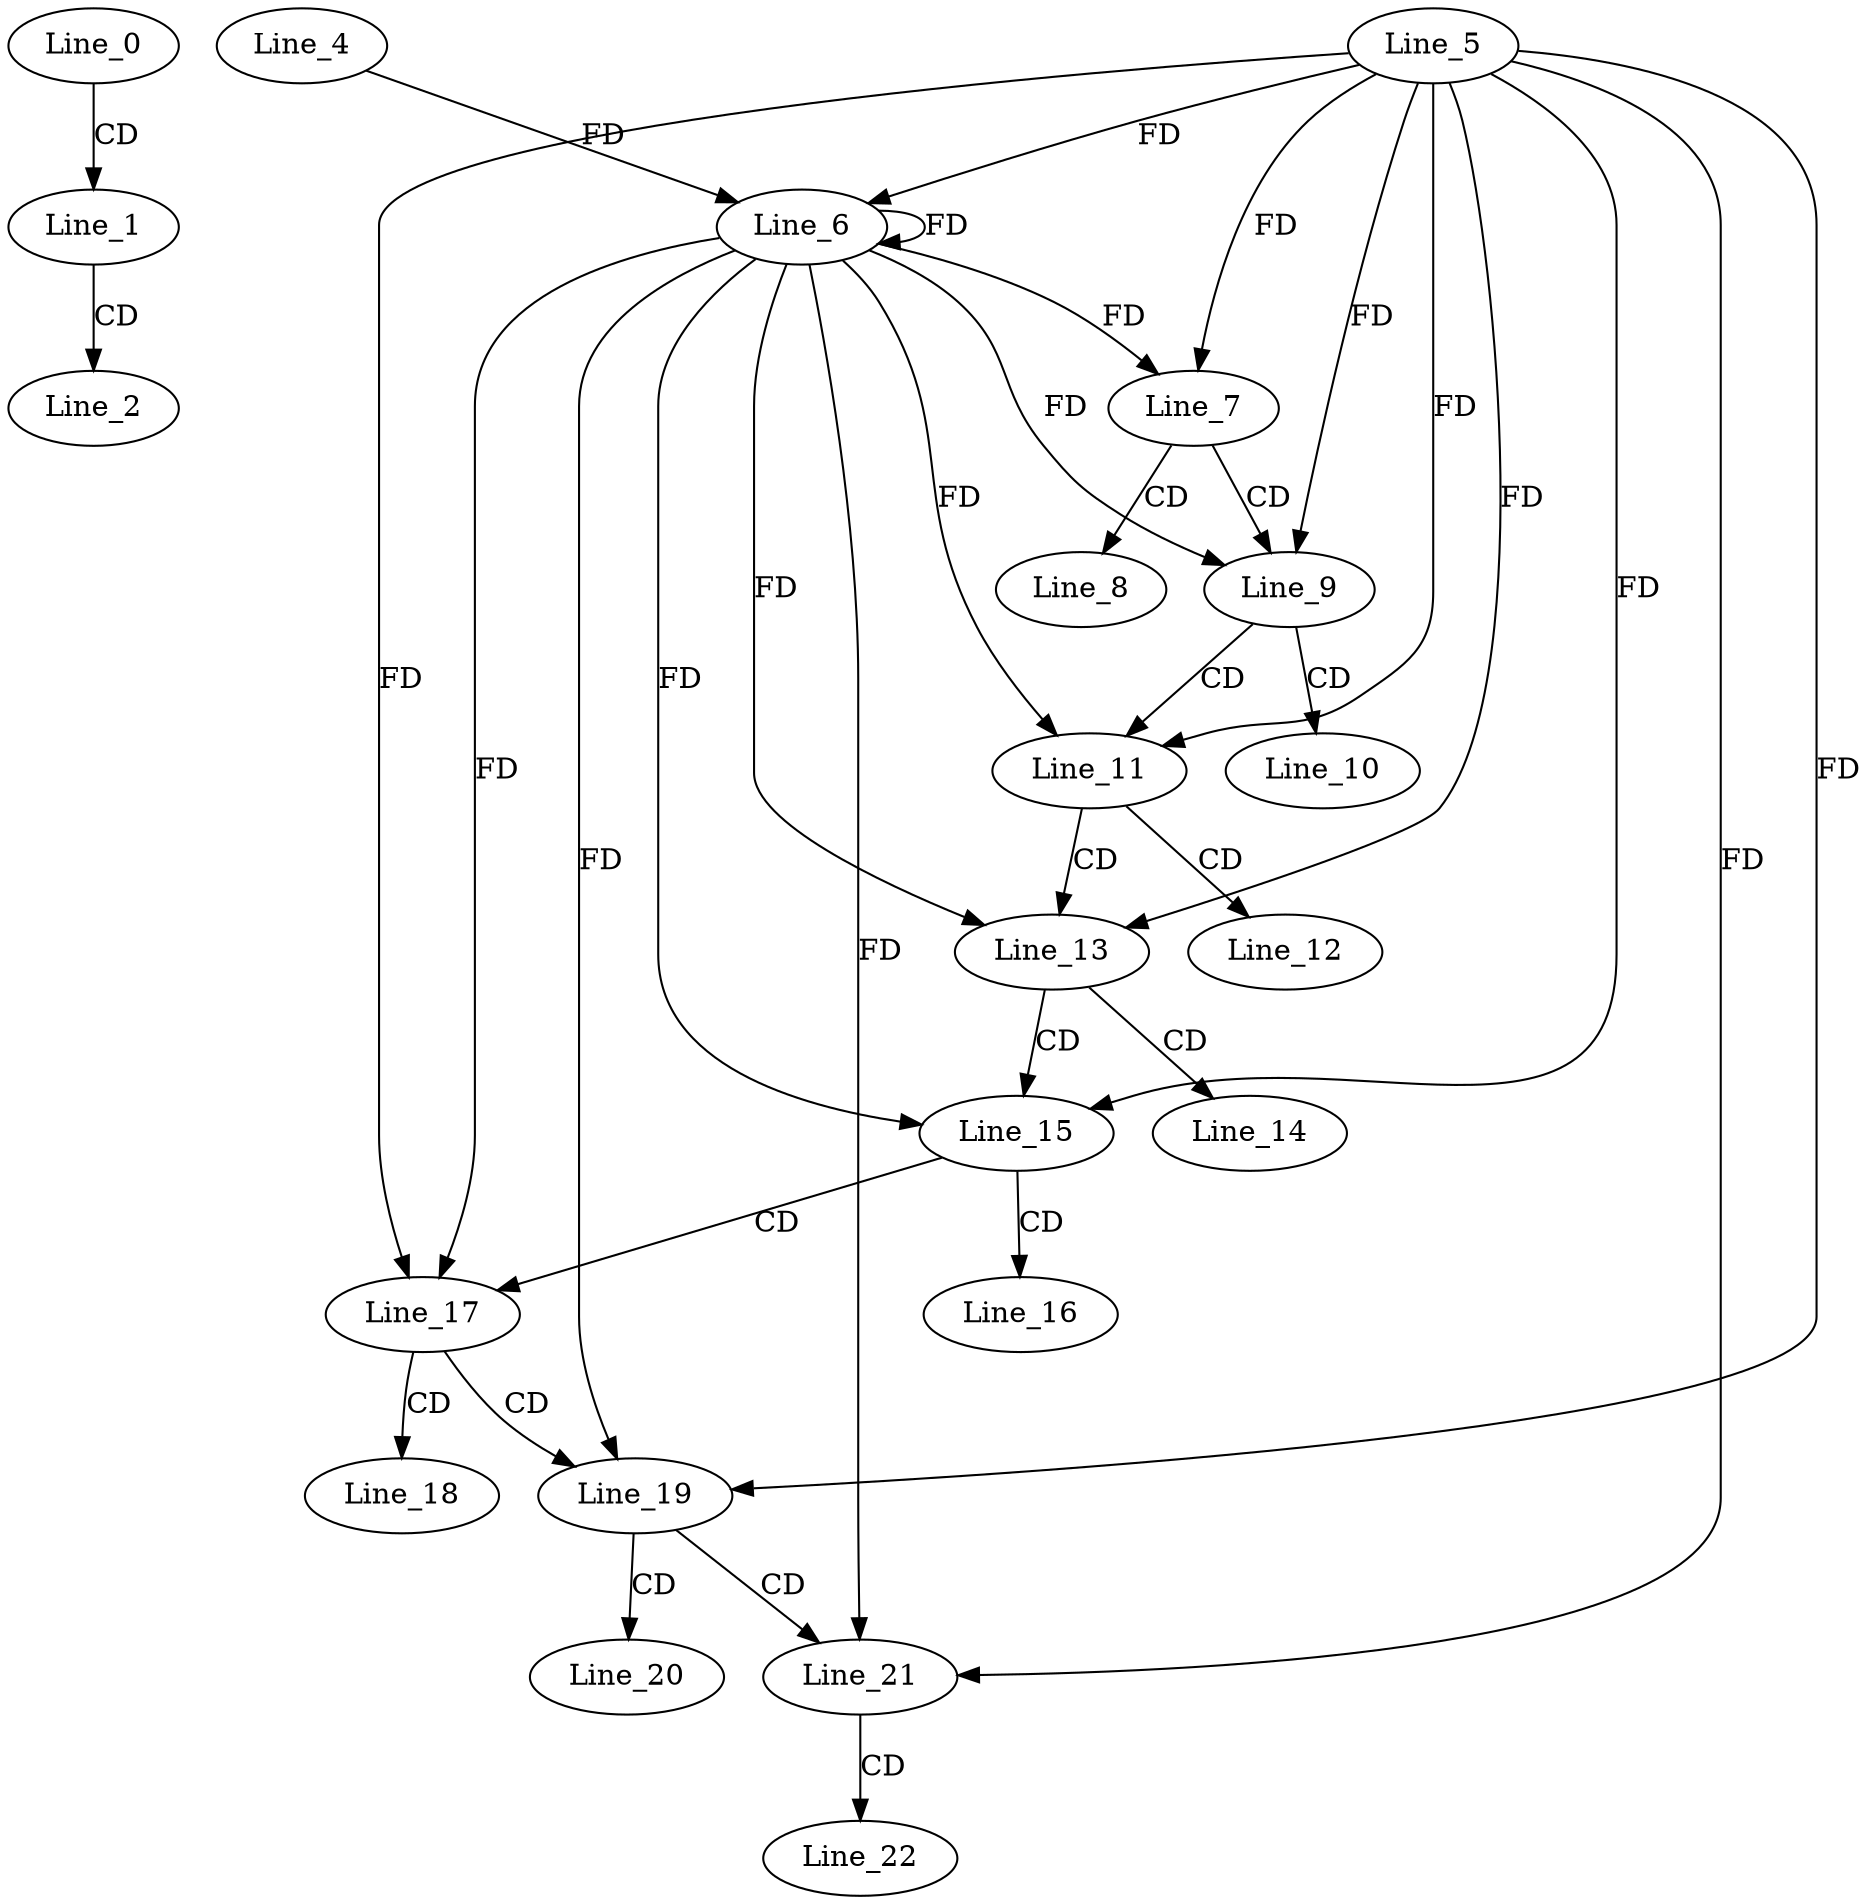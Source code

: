 digraph G {
  Line_0;
  Line_1;
  Line_2;
  Line_5;
  Line_6;
  Line_6;
  Line_4;
  Line_6;
  Line_7;
  Line_8;
  Line_9;
  Line_10;
  Line_11;
  Line_12;
  Line_13;
  Line_14;
  Line_15;
  Line_16;
  Line_17;
  Line_18;
  Line_19;
  Line_20;
  Line_21;
  Line_22;
  Line_0 -> Line_1 [ label="CD" ];
  Line_1 -> Line_2 [ label="CD" ];
  Line_5 -> Line_6 [ label="FD" ];
  Line_6 -> Line_6 [ label="FD" ];
  Line_4 -> Line_6 [ label="FD" ];
  Line_5 -> Line_7 [ label="FD" ];
  Line_6 -> Line_7 [ label="FD" ];
  Line_7 -> Line_8 [ label="CD" ];
  Line_7 -> Line_9 [ label="CD" ];
  Line_5 -> Line_9 [ label="FD" ];
  Line_6 -> Line_9 [ label="FD" ];
  Line_9 -> Line_10 [ label="CD" ];
  Line_9 -> Line_11 [ label="CD" ];
  Line_5 -> Line_11 [ label="FD" ];
  Line_6 -> Line_11 [ label="FD" ];
  Line_11 -> Line_12 [ label="CD" ];
  Line_11 -> Line_13 [ label="CD" ];
  Line_5 -> Line_13 [ label="FD" ];
  Line_6 -> Line_13 [ label="FD" ];
  Line_13 -> Line_14 [ label="CD" ];
  Line_13 -> Line_15 [ label="CD" ];
  Line_5 -> Line_15 [ label="FD" ];
  Line_6 -> Line_15 [ label="FD" ];
  Line_15 -> Line_16 [ label="CD" ];
  Line_15 -> Line_17 [ label="CD" ];
  Line_5 -> Line_17 [ label="FD" ];
  Line_6 -> Line_17 [ label="FD" ];
  Line_17 -> Line_18 [ label="CD" ];
  Line_17 -> Line_19 [ label="CD" ];
  Line_5 -> Line_19 [ label="FD" ];
  Line_6 -> Line_19 [ label="FD" ];
  Line_19 -> Line_20 [ label="CD" ];
  Line_19 -> Line_21 [ label="CD" ];
  Line_5 -> Line_21 [ label="FD" ];
  Line_6 -> Line_21 [ label="FD" ];
  Line_21 -> Line_22 [ label="CD" ];
}
